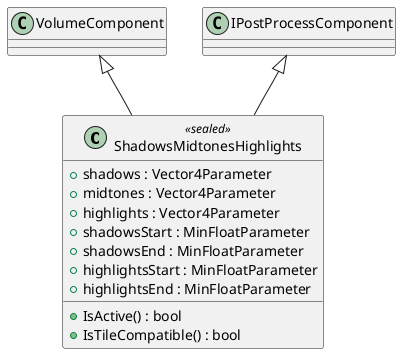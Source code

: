 @startuml
class ShadowsMidtonesHighlights <<sealed>> {
    + shadows : Vector4Parameter
    + midtones : Vector4Parameter
    + highlights : Vector4Parameter
    + shadowsStart : MinFloatParameter
    + shadowsEnd : MinFloatParameter
    + highlightsStart : MinFloatParameter
    + highlightsEnd : MinFloatParameter
    + IsActive() : bool
    + IsTileCompatible() : bool
}
VolumeComponent <|-- ShadowsMidtonesHighlights
IPostProcessComponent <|-- ShadowsMidtonesHighlights
@enduml
